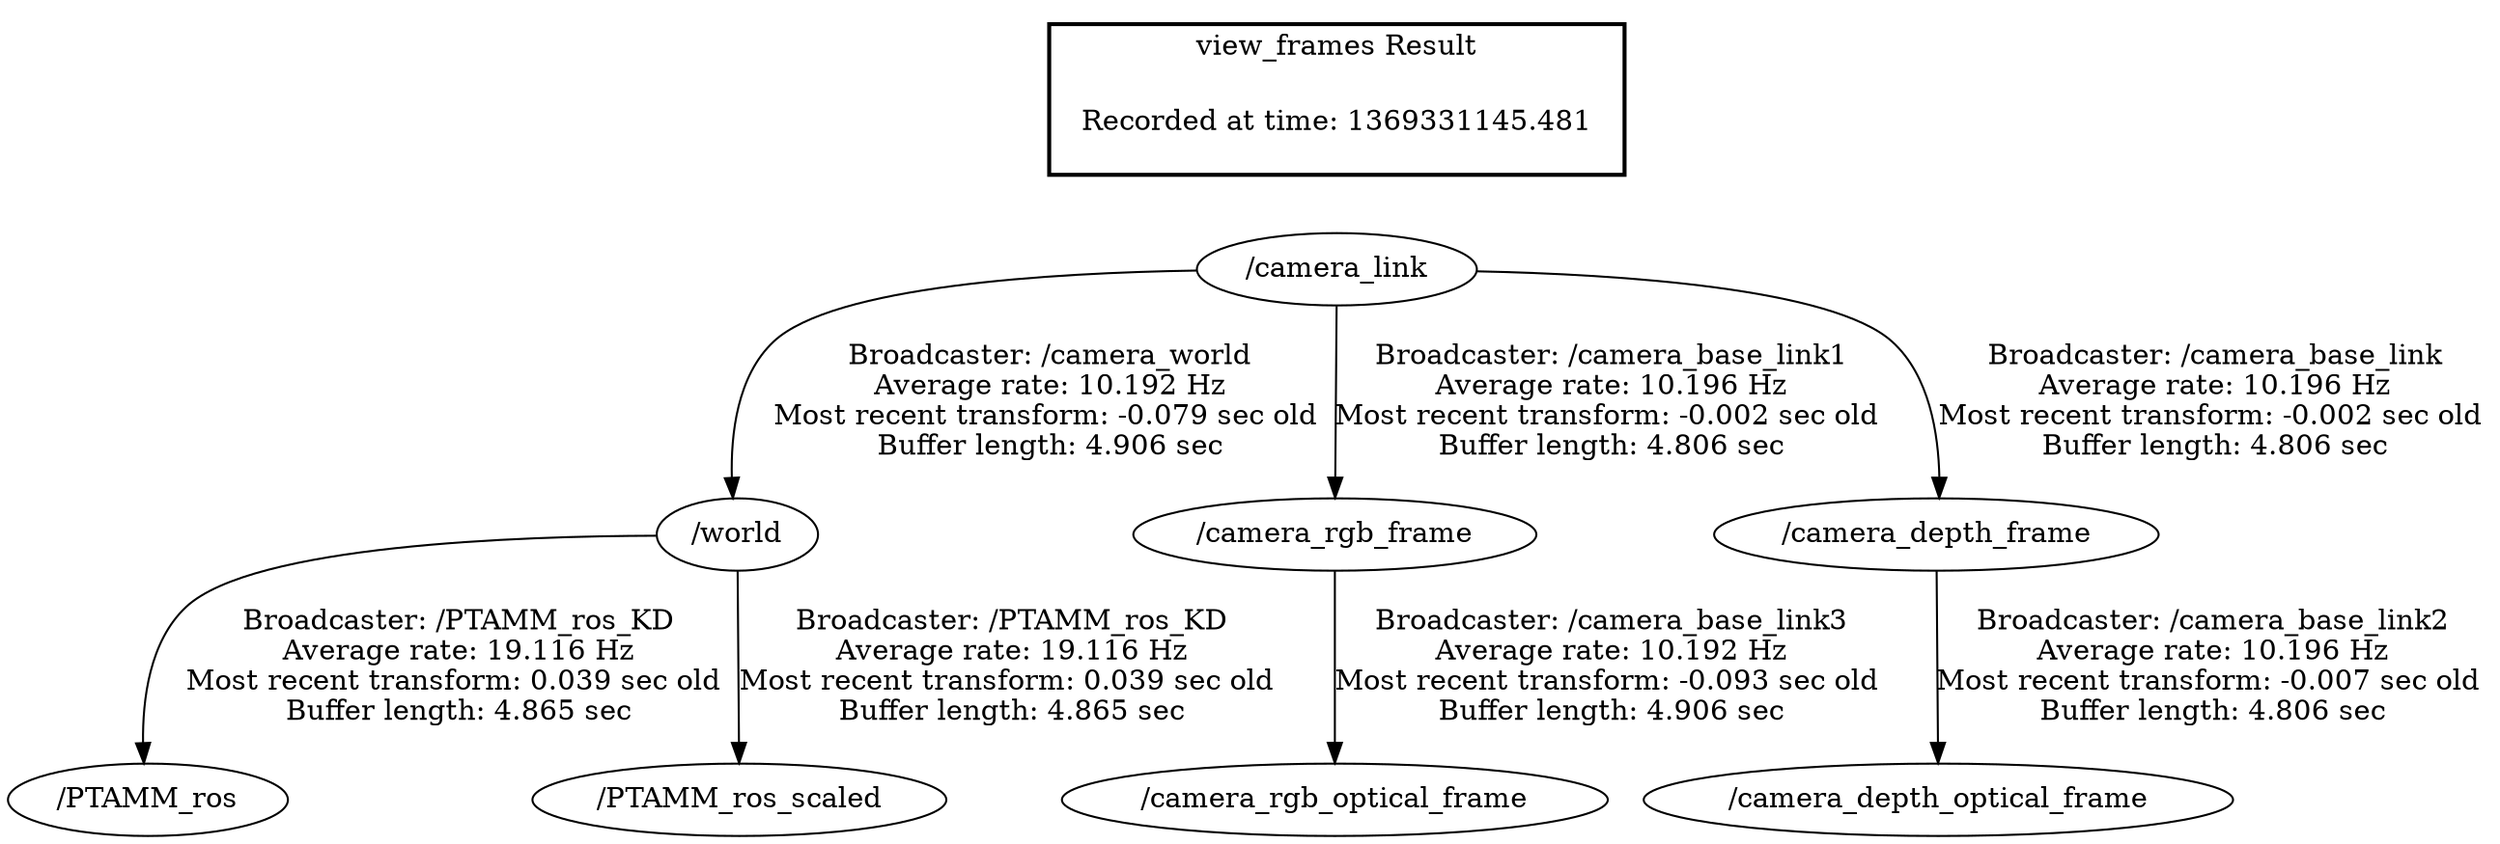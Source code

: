 digraph G {
"/camera_link" -> "/world"[label="Broadcaster: /camera_world\nAverage rate: 10.192 Hz\nMost recent transform: -0.079 sec old \nBuffer length: 4.906 sec\n"];
"/camera_rgb_frame" -> "/camera_rgb_optical_frame"[label="Broadcaster: /camera_base_link3\nAverage rate: 10.192 Hz\nMost recent transform: -0.093 sec old \nBuffer length: 4.906 sec\n"];
"/camera_link" -> "/camera_rgb_frame"[label="Broadcaster: /camera_base_link1\nAverage rate: 10.196 Hz\nMost recent transform: -0.002 sec old \nBuffer length: 4.806 sec\n"];
"/camera_link" -> "/camera_depth_frame"[label="Broadcaster: /camera_base_link\nAverage rate: 10.196 Hz\nMost recent transform: -0.002 sec old \nBuffer length: 4.806 sec\n"];
"/world" -> "/PTAMM_ros"[label="Broadcaster: /PTAMM_ros_KD\nAverage rate: 19.116 Hz\nMost recent transform: 0.039 sec old \nBuffer length: 4.865 sec\n"];
"/world" -> "/PTAMM_ros_scaled"[label="Broadcaster: /PTAMM_ros_KD\nAverage rate: 19.116 Hz\nMost recent transform: 0.039 sec old \nBuffer length: 4.865 sec\n"];
"/camera_depth_frame" -> "/camera_depth_optical_frame"[label="Broadcaster: /camera_base_link2\nAverage rate: 10.196 Hz\nMost recent transform: -0.007 sec old \nBuffer length: 4.806 sec\n"];
edge [style=invis];
 subgraph cluster_legend { style=bold; color=black; label ="view_frames Result";
"Recorded at time: 1369331145.481"[ shape=plaintext ] ;
 }->"/camera_link";
}